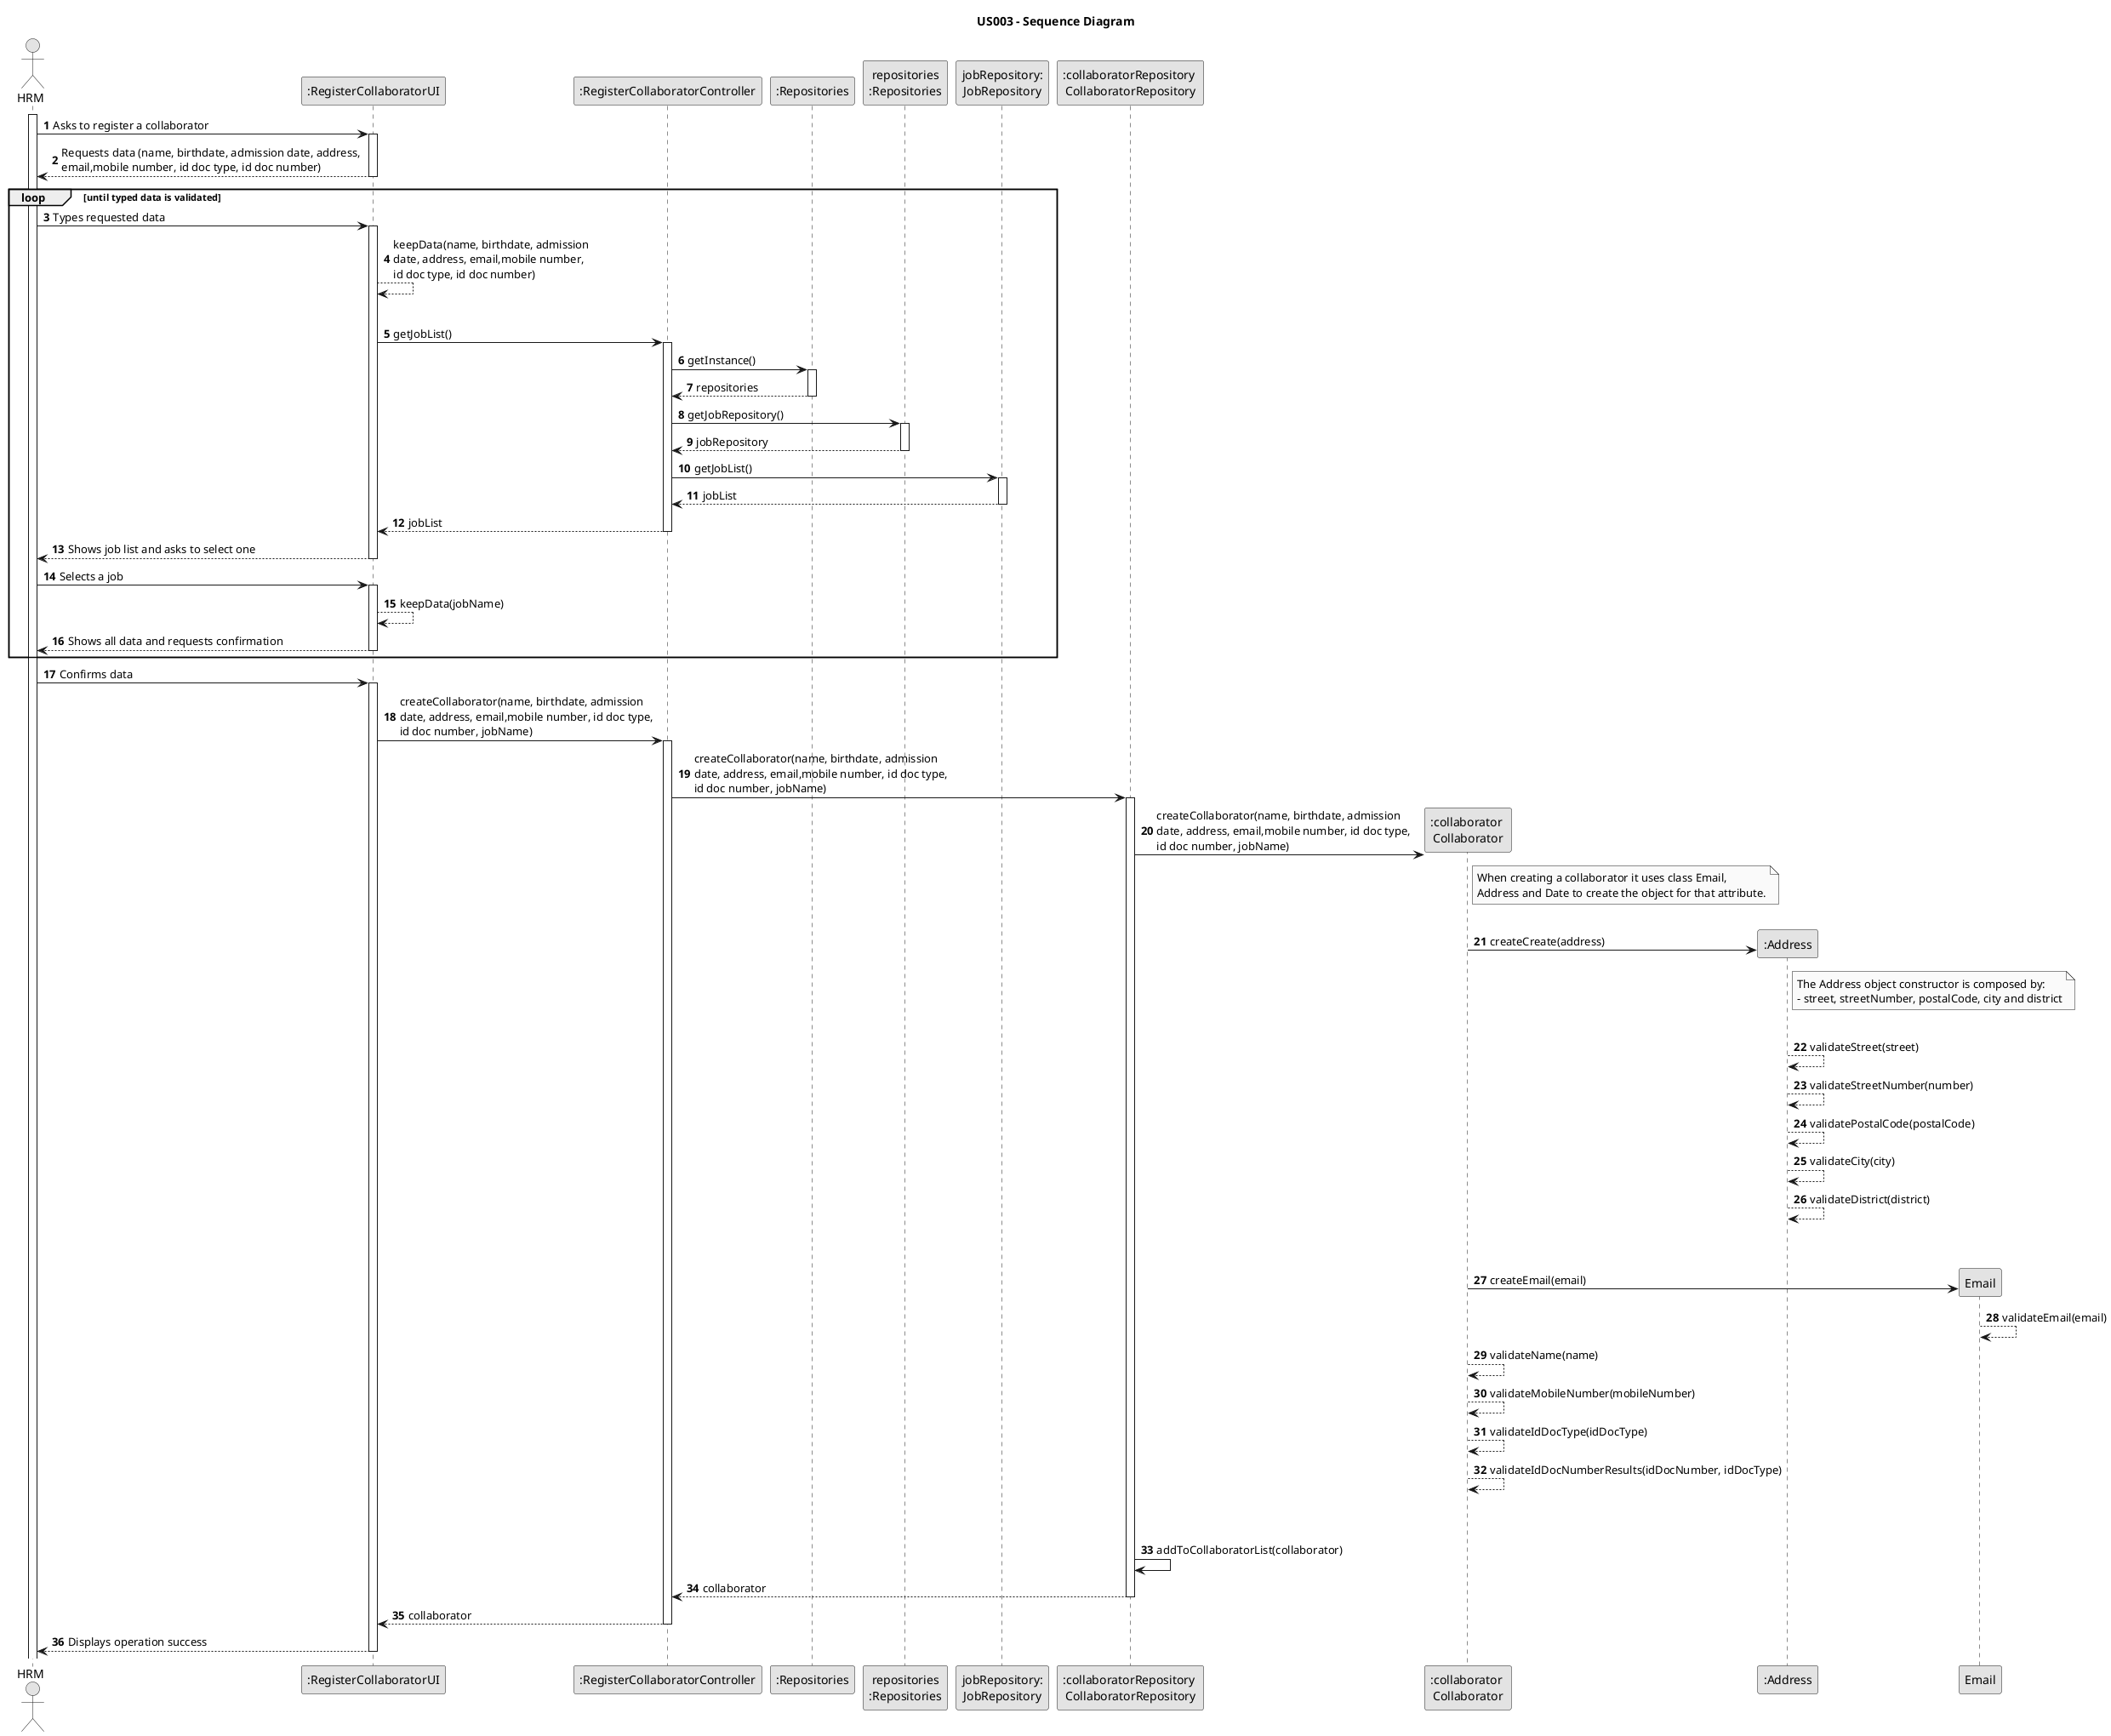 @startuml
skinparam monochrome true
skinparam packageStyle rectangle
skinparam shadowing false

title US003 - Sequence Diagram

autonumber

actor "HRM" as HRM
participant ":RegisterCollaboratorUI" as UI
participant ":RegisterCollaboratorController" as CTRL
participant ":Repositories" as RepositorySingleton
participant "repositories\n:Repositories" as PLAT
participant "jobRepository:\nJobRepository" as JobRepository
participant ":collaboratorRepository \nCollaboratorRepository" as COLREP
participant ":collaborator \nCollaborator" as COL
participant ":Address" as Address

activate HRM

    HRM -> UI : Asks to register a collaborator

    activate UI

        UI --> HRM : Requests data (name, birthdate, admission date, address, \nemail,mobile number, id doc type, id doc number)
    deactivate UI

    loop until typed data is validated

    HRM -> UI : Types requested data

    activate UI
        UI --> UI : keepData(name, birthdate, admission\ndate, address, email,mobile number,\nid doc type, id doc number)
        |||
        UI -> CTRL : getJobList()


        activate CTRL

            CTRL -> RepositorySingleton : getInstance()

            activate RepositorySingleton

            RepositorySingleton --> CTRL : repositories
            deactivate RepositorySingleton

            CTRL -> PLAT : getJobRepository()
            activate PLAT

            PLAT --> CTRL : jobRepository
            deactivate PLAT

            CTRL -> JobRepository : getJobList()
            activate JobRepository

            JobRepository --> CTRL : jobList
            deactivate JobRepository

            CTRL --> UI : jobList
        deactivate CTRL

        UI --> HRM : Shows job list and asks to select one
    deactivate UI

    HRM -> UI : Selects a job

    activate UI

        UI --> UI : keepData(jobName)
        UI --> HRM : Shows all data and requests confirmation
    deactivate UI
    end

    HRM -> UI : Confirms data

    activate UI

        UI -> CTRL : createCollaborator(name, birthdate, admission\ndate, address, email,mobile number, id doc type,\nid doc number, jobName)
        activate CTRL

            CTRL -> COLREP : createCollaborator(name, birthdate, admission\ndate, address, email,mobile number, id doc type,\nid doc number, jobName)
            activate COLREP

                COLREP -> COL** : createCollaborator(name, birthdate, admission\ndate, address, email,mobile number, id doc type,\nid doc number, jobName)
                note right of COL : When creating a collaborator it uses class Email,\nAddress and Date to create the object for that attribute.

               |||
                COL -> Address** : createCreate(address)

                note right of Address: The Address object constructor is composed by:\n- street, streetNumber, postalCode, city and district
                |||
                Address --> Address : validateStreet(street)
                Address --> Address : validateStreetNumber(number)
                Address --> Address : validatePostalCode(postalCode)
                Address --> Address : validateCity(city)
                Address --> Address : validateDistrict(district)

                |||
                |||



                COL -> Email** : createEmail(email)

                Email --> Email : validateEmail(email)
                COL --> COL : validateName(name)
                COL --> COL : validateMobileNumber(mobileNumber)
                COL --> COL : validateIdDocType(idDocType)
                COL --> COL : validateIdDocNumberResults(idDocNumber, idDocType)


                |||
                |||

                COLREP -> COLREP : addToCollaboratorList(collaborator)
                COLREP --> CTRL : collaborator

            deactivate COLREP

            CTRL --> UI : collaborator
        deactivate CTRL

        UI --> HRM : Displays operation success
    deactivate UI



@enduml